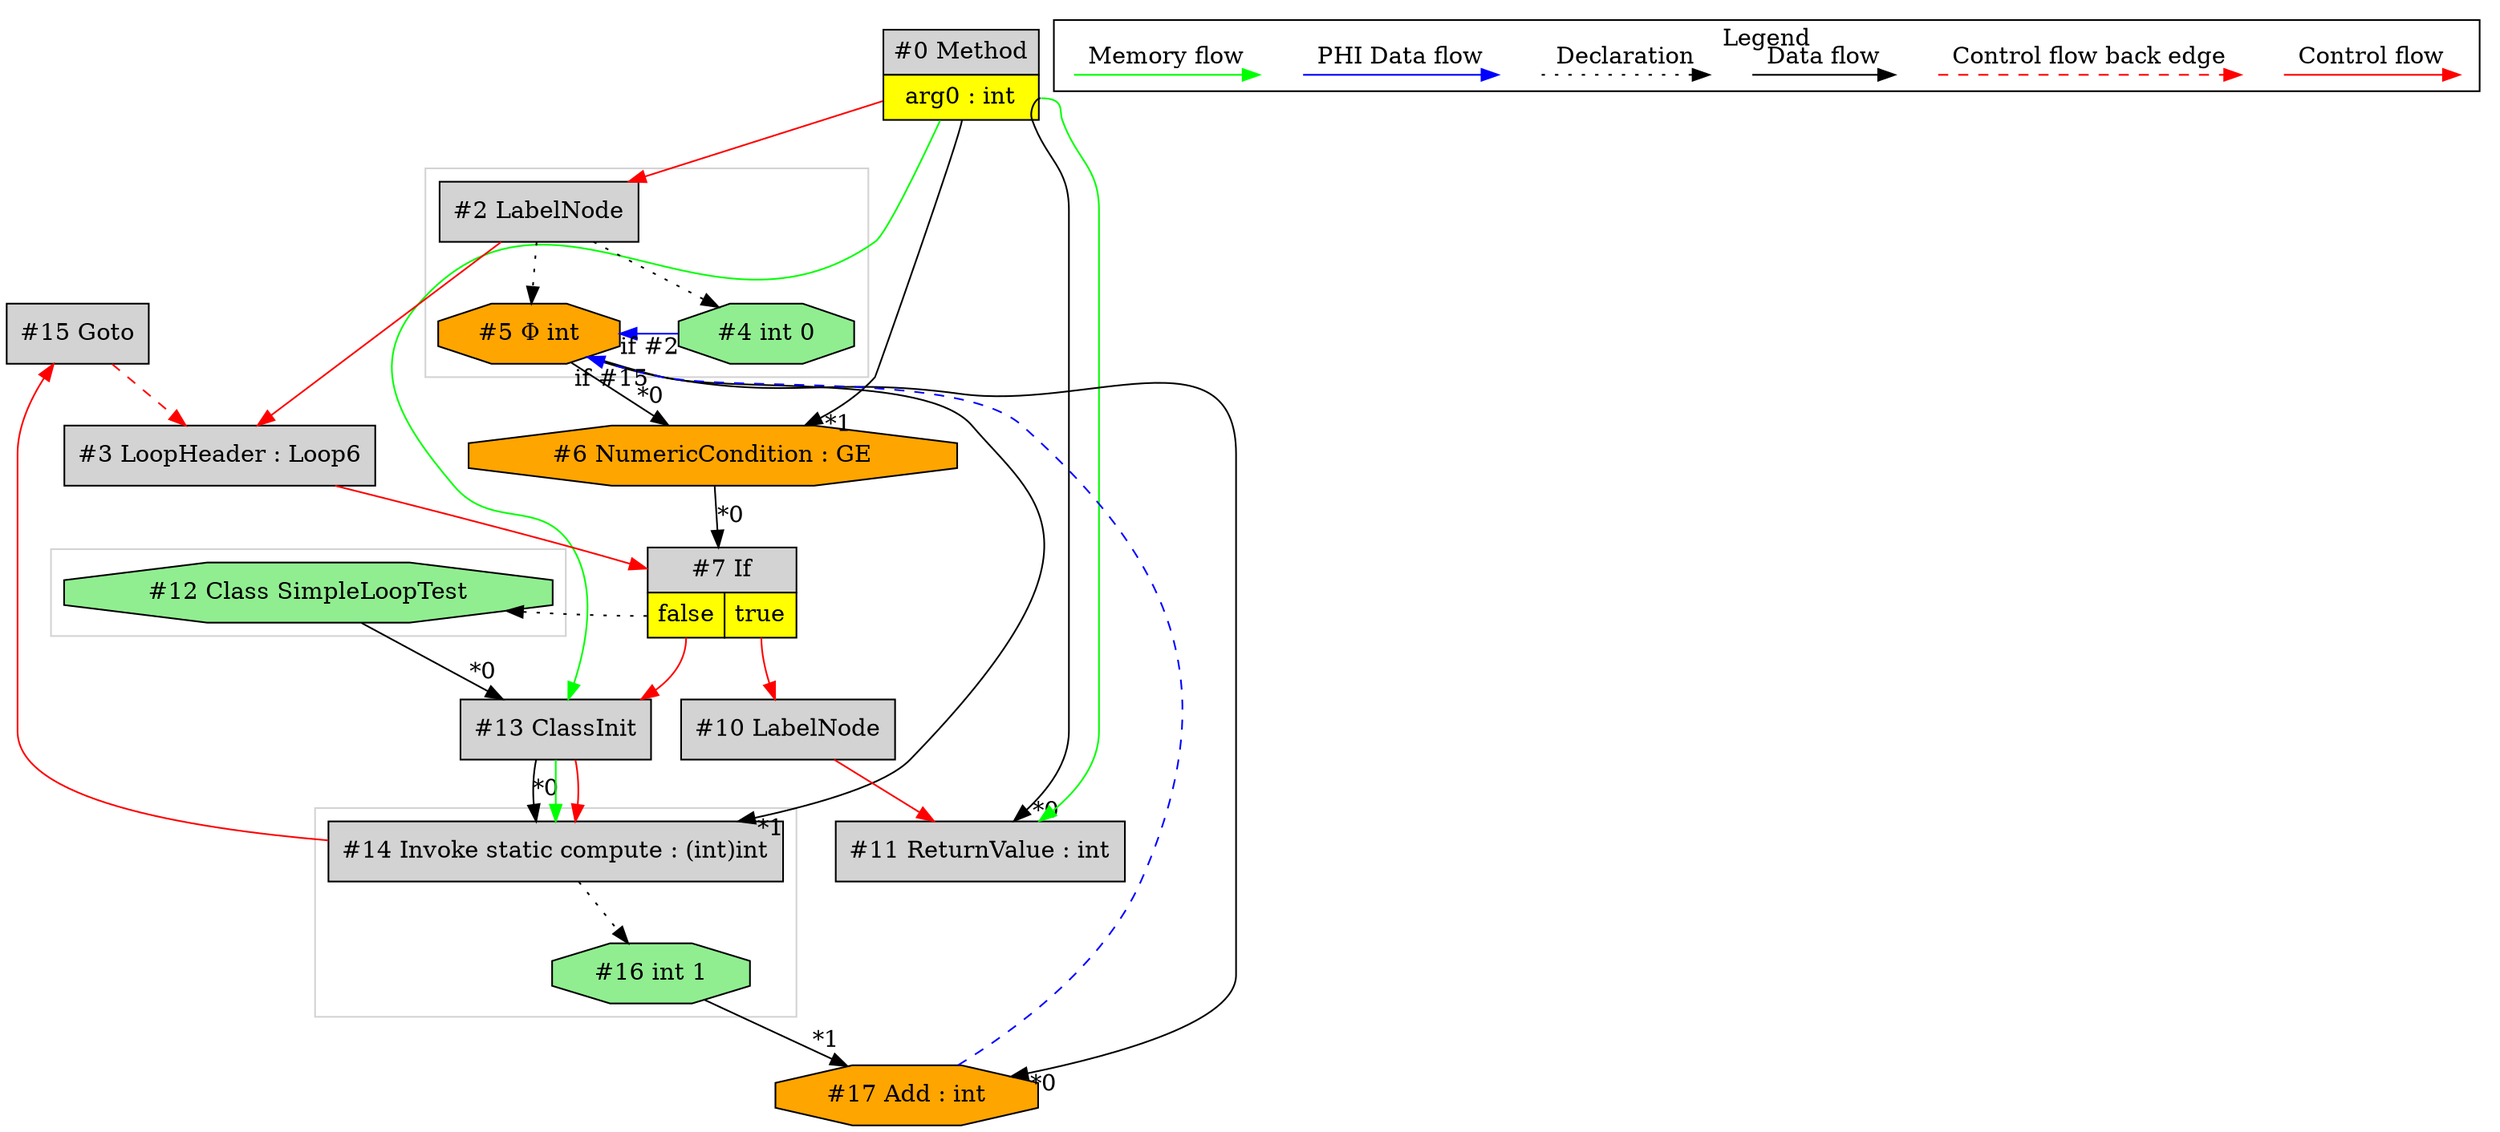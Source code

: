 digraph {
 ordering="in";
 node0[margin="0", label=<<table border="0" cellborder="1" cellspacing="0" cellpadding="5"><tr><td colspan="1">#0 Method</td></tr><tr><td port="prj1" bgcolor="yellow">arg0 : int</td></tr></table>>,shape=none, fillcolor=lightgrey, style=filled];
 node6[label="#6 NumericCondition : GE",shape=octagon, fillcolor=orange, style=filled];
 node5 -> node6[headlabel="*0", labeldistance=2];
 node0:prj1 -> node6[headlabel="*1", labeldistance=2];
 node5[label="#5 Φ int",shape=octagon, fillcolor=orange, style=filled];
 node2 -> node5[style=dotted];
 node4 -> node5[headlabel="if #2", labeldistance=2, color=blue, constraint=false];
 node17 -> node5[headlabel="if #15", labeldistance=2, color=blue, constraint=false, style=dashed];
 node17[label="#17 Add : int",shape=octagon, fillcolor=orange, style=filled];
 node5 -> node17[headlabel="*0", labeldistance=2];
 node16 -> node17[headlabel="*1", labeldistance=2];
 node16[label="#16 int 1",shape=octagon, fillcolor=lightgreen, style=filled];
 node14 -> node16[style=dotted];
 node14[label="#14 Invoke static compute : (int)int",shape=box, fillcolor=lightgrey, style=filled];
 node13 -> node14[headlabel="*0", labeldistance=2];
 node5 -> node14[headlabel="*1", labeldistance=2];
 node13 -> node14[labeldistance=2, color=green, constraint=false];
 node13 -> node14[labeldistance=2, color=red, fontcolor=red];
 node13[label="#13 ClassInit",shape=box, fillcolor=lightgrey, style=filled];
 node12 -> node13[headlabel="*0", labeldistance=2];
 node0 -> node13[labeldistance=2, color=green, constraint=false];
 node7:prj9 -> node13[labeldistance=2, color=red, fontcolor=red];
 node7[margin="0", label=<<table border="0" cellborder="1" cellspacing="0" cellpadding="5"><tr><td colspan="2">#7 If</td></tr><tr><td port="prj9" bgcolor="yellow">false</td><td port="prj8" bgcolor="yellow">true</td></tr></table>>,shape=none, fillcolor=lightgrey, style=filled];
 node6 -> node7[headlabel="*0", labeldistance=2];
 node3 -> node7[labeldistance=2, color=red, fontcolor=red];
 node3[label="#3 LoopHeader : Loop6",shape=box, fillcolor=lightgrey, style=filled];
 node2 -> node3[labeldistance=2, color=red, fontcolor=red];
 node15 -> node3[labeldistance=2, color=red, fontcolor=red, style=dashed];
 node15[label="#15 Goto",shape=box, fillcolor=lightgrey, style=filled];
 node14 -> node15[labeldistance=2, color=red, fontcolor=red];
 node2[label="#2 LabelNode",shape=box, fillcolor=lightgrey, style=filled];
 node0 -> node2[labeldistance=2, color=red, fontcolor=red];
 node4[label="#4 int 0",shape=octagon, fillcolor=lightgreen, style=filled];
 node2 -> node4[style=dotted];
 node10[label="#10 LabelNode",shape=box, fillcolor=lightgrey, style=filled];
 node7:prj8 -> node10[labeldistance=2, color=red, fontcolor=red];
 node11[label="#11 ReturnValue : int",shape=box, fillcolor=lightgrey, style=filled];
 node0:prj1 -> node11[headlabel="*0", labeldistance=2];
 node10 -> node11[labeldistance=2, color=red, fontcolor=red];
 node0 -> node11[labeldistance=2, color=green, constraint=false];
 node12[label="#12 Class SimpleLoopTest",shape=octagon, fillcolor=lightgreen, style=filled];
 node7:prj9 -> node12[style=dotted];
 subgraph cluster_0 {
  color=lightgray;
  node14;
  node16;
 }
 subgraph cluster_1 {
  color=lightgray;
  node2;
  node4;
  node5;
 }
 subgraph cluster_2 {
  color=lightgray;
  node12;
 }
 subgraph cluster_000 {
  label = "Legend";
  node [shape=point]
  {
   rank=same;
   c0 [style = invis];
   c1 [style = invis];
   c2 [style = invis];
   c3 [style = invis];
   d0 [style = invis];
   d1 [style = invis];
   d2 [style = invis];
   d3 [style = invis];
   d4 [style = invis];
   d5 [style = invis];
   d6 [style = invis];
   d7 [style = invis];
  }
  c0 -> c1 [label="Control flow", style=solid, color=red]
  c2 -> c3 [label="Control flow back edge", style=dashed, color=red]
  d0 -> d1 [label="Data flow"]
  d2 -> d3 [label="Declaration", style=dotted]
  d4 -> d5 [label="PHI Data flow", color=blue]
  d6 -> d7 [label="Memory flow", color=green]
 }

}
